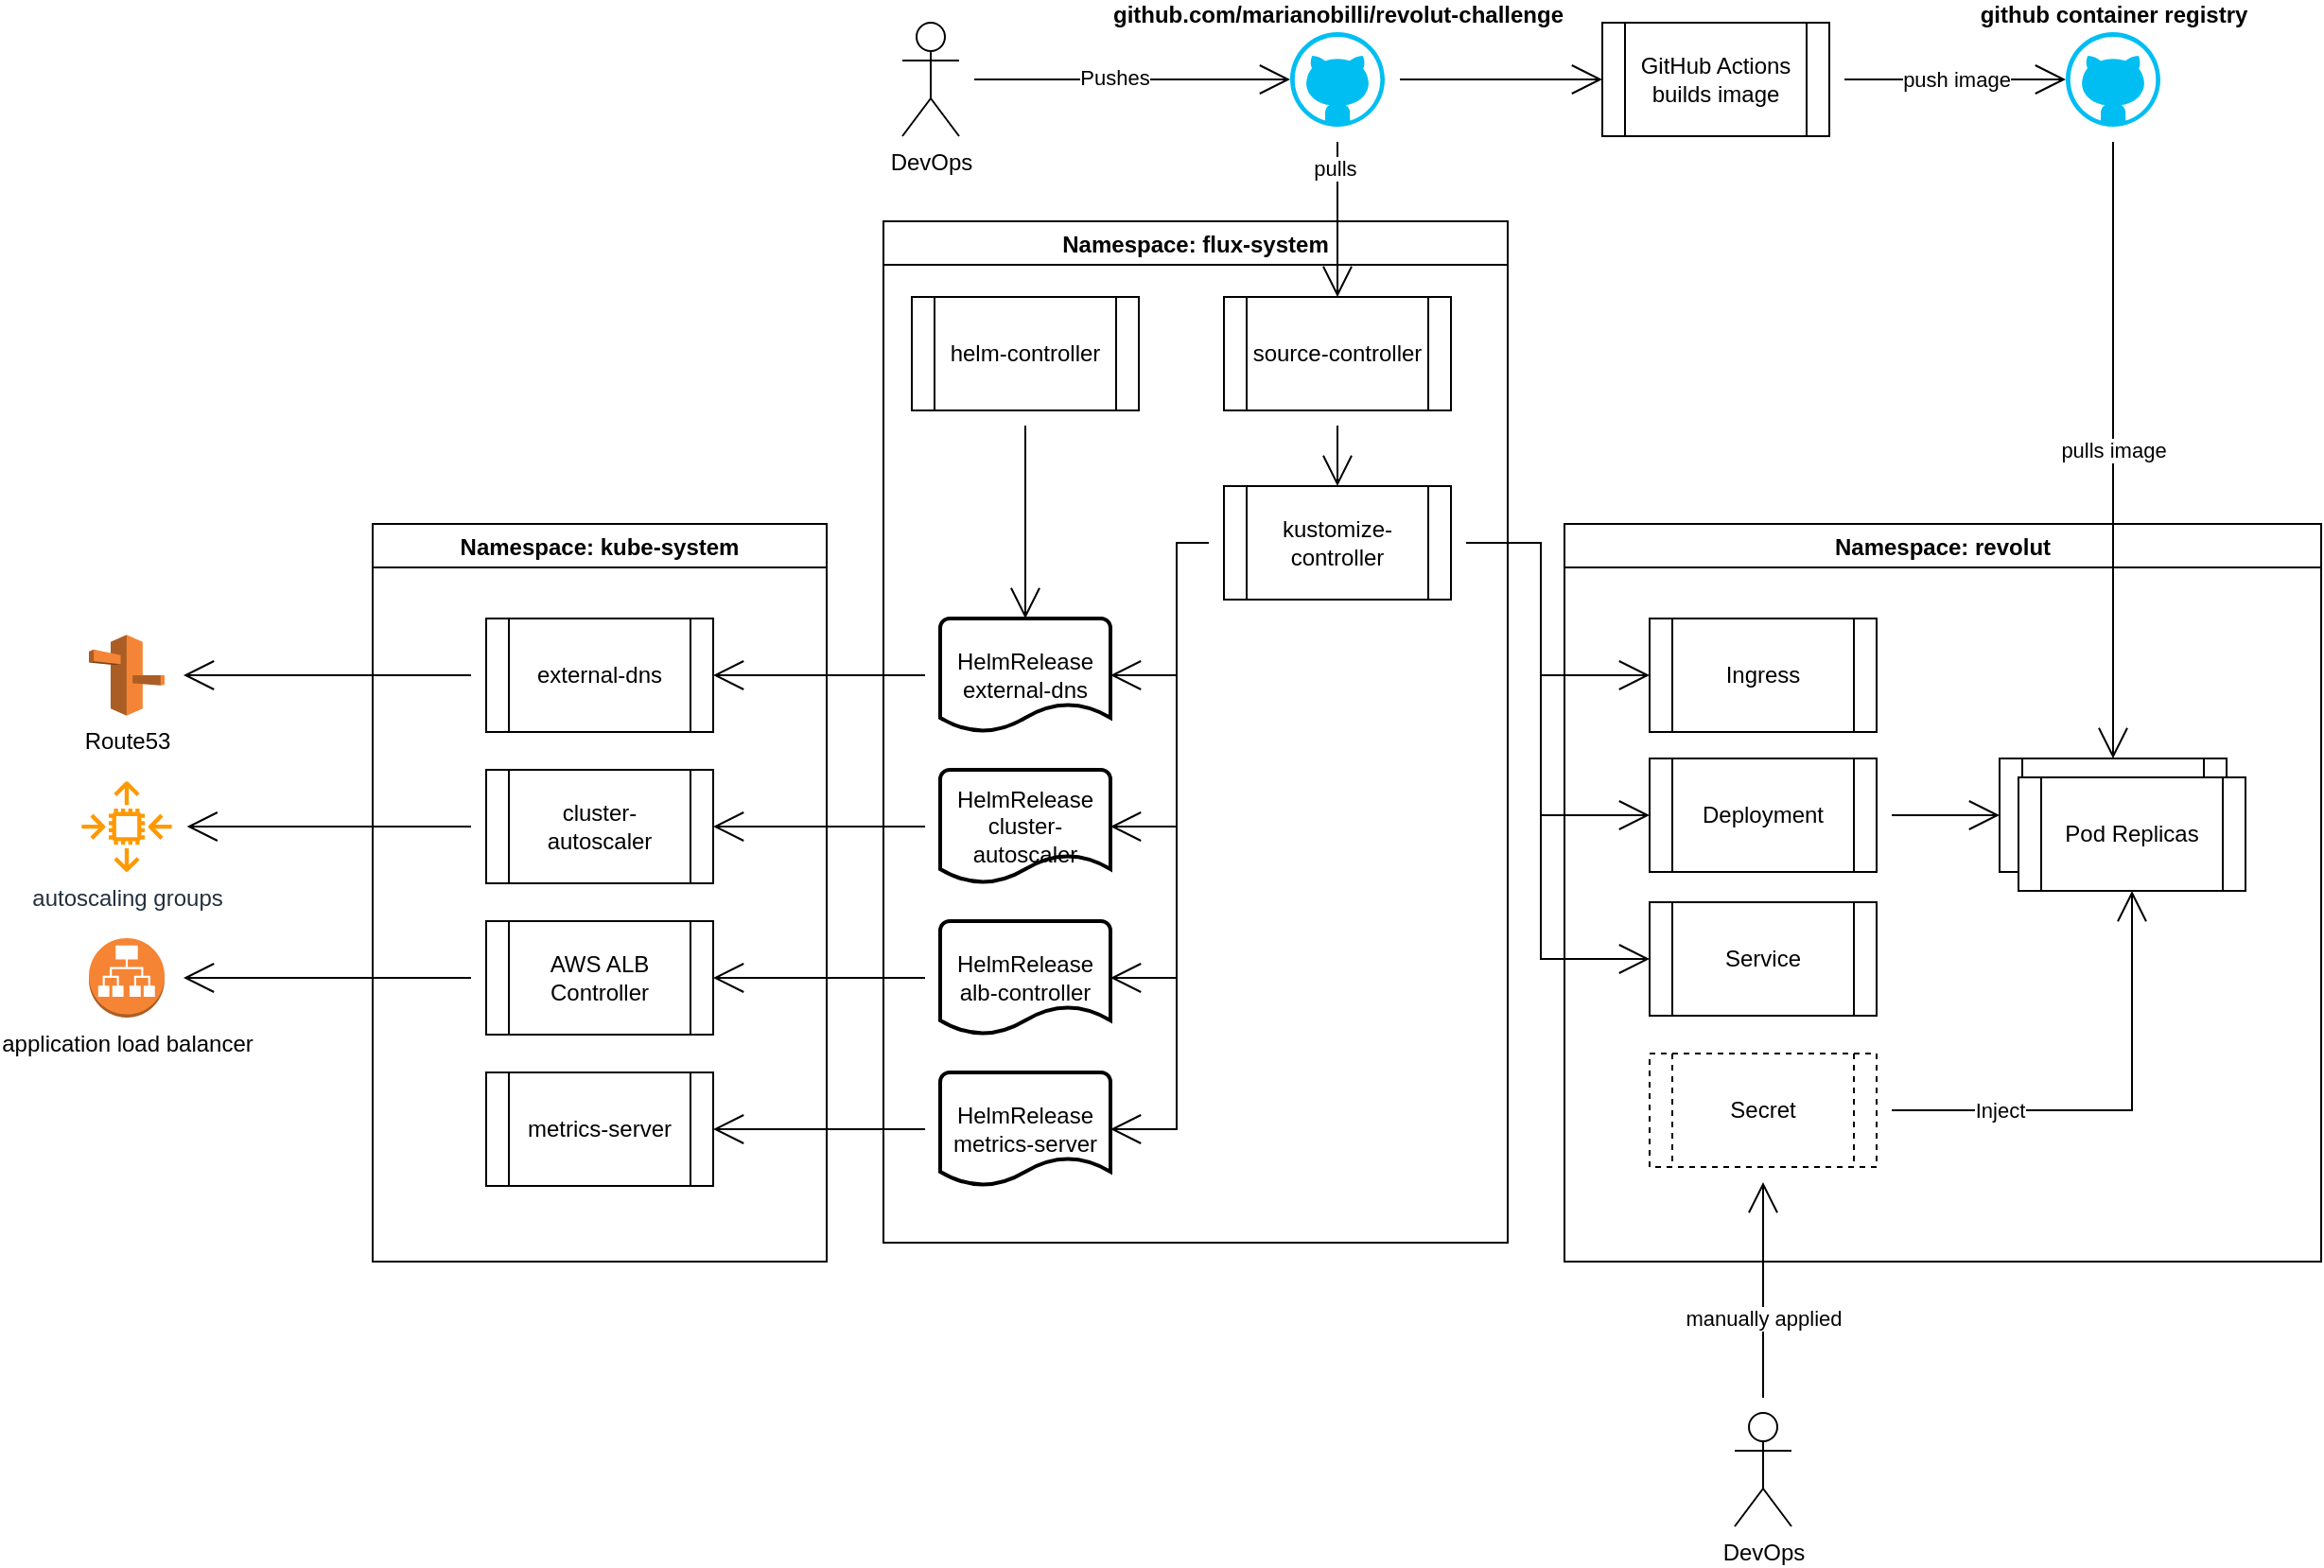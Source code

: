 <mxfile version="15.3.3" type="device"><diagram id="FotXV6lTRdq2n666umcc" name="Page-1"><mxGraphModel dx="2893" dy="1154" grid="1" gridSize="10" guides="1" tooltips="1" connect="1" arrows="1" fold="1" page="1" pageScale="1" pageWidth="827" pageHeight="1169" math="0" shadow="0"><root><mxCell id="0"/><mxCell id="1" parent="0"/><mxCell id="C6wIjKvCucH5BAOpB5hU-1" value="Namespace: kube-system" style="swimlane;hachureGap=4;pointerEvents=0;" vertex="1" parent="1"><mxGeometry x="50" y="300" width="240" height="390" as="geometry"/></mxCell><mxCell id="C6wIjKvCucH5BAOpB5hU-6" value="external-dns" style="shape=process;whiteSpace=wrap;html=1;backgroundOutline=1;hachureGap=4;pointerEvents=0;" vertex="1" parent="C6wIjKvCucH5BAOpB5hU-1"><mxGeometry x="60" y="50" width="120" height="60" as="geometry"/></mxCell><mxCell id="C6wIjKvCucH5BAOpB5hU-12" value="cluster-autoscaler" style="shape=process;whiteSpace=wrap;html=1;backgroundOutline=1;hachureGap=4;pointerEvents=0;" vertex="1" parent="C6wIjKvCucH5BAOpB5hU-1"><mxGeometry x="60" y="130" width="120" height="60" as="geometry"/></mxCell><mxCell id="C6wIjKvCucH5BAOpB5hU-13" value="AWS ALB Controller" style="shape=process;whiteSpace=wrap;html=1;backgroundOutline=1;hachureGap=4;pointerEvents=0;" vertex="1" parent="C6wIjKvCucH5BAOpB5hU-1"><mxGeometry x="60" y="210" width="120" height="60" as="geometry"/></mxCell><mxCell id="C6wIjKvCucH5BAOpB5hU-30" value="metrics-server" style="shape=process;whiteSpace=wrap;html=1;backgroundOutline=1;hachureGap=4;pointerEvents=0;" vertex="1" parent="C6wIjKvCucH5BAOpB5hU-1"><mxGeometry x="60" y="290" width="120" height="60" as="geometry"/></mxCell><mxCell id="C6wIjKvCucH5BAOpB5hU-31" value="HelmRelease&lt;br&gt;metrics-server" style="strokeWidth=2;html=1;shape=mxgraph.flowchart.document2;whiteSpace=wrap;size=0.25;hachureGap=4;pointerEvents=0;" vertex="1" parent="C6wIjKvCucH5BAOpB5hU-1"><mxGeometry x="300" y="290" width="90" height="60" as="geometry"/></mxCell><mxCell id="C6wIjKvCucH5BAOpB5hU-32" style="edgeStyle=none;curved=1;rounded=0;orthogonalLoop=1;jettySize=auto;html=1;entryX=1;entryY=0.5;entryDx=0;entryDy=0;endArrow=open;startSize=14;endSize=14;sourcePerimeterSpacing=8;targetPerimeterSpacing=8;" edge="1" parent="C6wIjKvCucH5BAOpB5hU-1" source="C6wIjKvCucH5BAOpB5hU-31" target="C6wIjKvCucH5BAOpB5hU-30"><mxGeometry relative="1" as="geometry"/></mxCell><mxCell id="C6wIjKvCucH5BAOpB5hU-2" value="Namespace: flux-system" style="swimlane;hachureGap=4;pointerEvents=0;startSize=23;" vertex="1" parent="1"><mxGeometry x="320" y="140" width="330" height="540" as="geometry"/></mxCell><mxCell id="C6wIjKvCucH5BAOpB5hU-50" style="edgeStyle=orthogonalEdgeStyle;rounded=0;orthogonalLoop=1;jettySize=auto;html=1;entryX=0.5;entryY=0;entryDx=0;entryDy=0;endArrow=open;startSize=14;endSize=14;sourcePerimeterSpacing=8;targetPerimeterSpacing=8;" edge="1" parent="C6wIjKvCucH5BAOpB5hU-2" source="C6wIjKvCucH5BAOpB5hU-3" target="C6wIjKvCucH5BAOpB5hU-49"><mxGeometry relative="1" as="geometry"/></mxCell><mxCell id="C6wIjKvCucH5BAOpB5hU-3" value="source-controller" style="shape=process;whiteSpace=wrap;html=1;backgroundOutline=1;hachureGap=4;pointerEvents=0;" vertex="1" parent="C6wIjKvCucH5BAOpB5hU-2"><mxGeometry x="180" y="40" width="120" height="60" as="geometry"/></mxCell><mxCell id="C6wIjKvCucH5BAOpB5hU-16" style="edgeStyle=none;curved=1;rounded=0;orthogonalLoop=1;jettySize=auto;html=1;entryX=0.5;entryY=0;entryDx=0;entryDy=0;entryPerimeter=0;endArrow=open;startSize=14;endSize=14;sourcePerimeterSpacing=8;targetPerimeterSpacing=8;" edge="1" parent="C6wIjKvCucH5BAOpB5hU-2" source="C6wIjKvCucH5BAOpB5hU-4" target="C6wIjKvCucH5BAOpB5hU-5"><mxGeometry relative="1" as="geometry"/></mxCell><mxCell id="C6wIjKvCucH5BAOpB5hU-4" value="helm-controller" style="shape=process;whiteSpace=wrap;html=1;backgroundOutline=1;hachureGap=4;pointerEvents=0;" vertex="1" parent="C6wIjKvCucH5BAOpB5hU-2"><mxGeometry x="15" y="40" width="120" height="60" as="geometry"/></mxCell><mxCell id="C6wIjKvCucH5BAOpB5hU-5" value="HelmRelease&lt;br&gt;external-dns" style="strokeWidth=2;html=1;shape=mxgraph.flowchart.document2;whiteSpace=wrap;size=0.25;hachureGap=4;pointerEvents=0;" vertex="1" parent="C6wIjKvCucH5BAOpB5hU-2"><mxGeometry x="30" y="210" width="90" height="60" as="geometry"/></mxCell><mxCell id="C6wIjKvCucH5BAOpB5hU-15" value="HelmRelease&lt;br&gt;cluster-autoscaler" style="strokeWidth=2;html=1;shape=mxgraph.flowchart.document2;whiteSpace=wrap;size=0.25;hachureGap=4;pointerEvents=0;" vertex="1" parent="C6wIjKvCucH5BAOpB5hU-2"><mxGeometry x="30" y="290" width="90" height="60" as="geometry"/></mxCell><mxCell id="C6wIjKvCucH5BAOpB5hU-18" value="HelmRelease&lt;br&gt;alb-controller" style="strokeWidth=2;html=1;shape=mxgraph.flowchart.document2;whiteSpace=wrap;size=0.25;hachureGap=4;pointerEvents=0;" vertex="1" parent="C6wIjKvCucH5BAOpB5hU-2"><mxGeometry x="30" y="370" width="90" height="60" as="geometry"/></mxCell><mxCell id="C6wIjKvCucH5BAOpB5hU-51" style="edgeStyle=orthogonalEdgeStyle;rounded=0;orthogonalLoop=1;jettySize=auto;html=1;entryX=1;entryY=0.5;entryDx=0;entryDy=0;entryPerimeter=0;endArrow=open;startSize=14;endSize=14;sourcePerimeterSpacing=8;targetPerimeterSpacing=8;" edge="1" parent="C6wIjKvCucH5BAOpB5hU-2" source="C6wIjKvCucH5BAOpB5hU-49" target="C6wIjKvCucH5BAOpB5hU-5"><mxGeometry relative="1" as="geometry"/></mxCell><mxCell id="C6wIjKvCucH5BAOpB5hU-52" style="edgeStyle=orthogonalEdgeStyle;rounded=0;orthogonalLoop=1;jettySize=auto;html=1;entryX=1;entryY=0.5;entryDx=0;entryDy=0;entryPerimeter=0;endArrow=open;startSize=14;endSize=14;sourcePerimeterSpacing=8;targetPerimeterSpacing=8;" edge="1" parent="C6wIjKvCucH5BAOpB5hU-2" source="C6wIjKvCucH5BAOpB5hU-49" target="C6wIjKvCucH5BAOpB5hU-15"><mxGeometry relative="1" as="geometry"/></mxCell><mxCell id="C6wIjKvCucH5BAOpB5hU-53" style="edgeStyle=orthogonalEdgeStyle;rounded=0;orthogonalLoop=1;jettySize=auto;html=1;entryX=1;entryY=0.5;entryDx=0;entryDy=0;entryPerimeter=0;endArrow=open;startSize=14;endSize=14;sourcePerimeterSpacing=8;targetPerimeterSpacing=8;" edge="1" parent="C6wIjKvCucH5BAOpB5hU-2" source="C6wIjKvCucH5BAOpB5hU-49" target="C6wIjKvCucH5BAOpB5hU-18"><mxGeometry relative="1" as="geometry"/></mxCell><mxCell id="C6wIjKvCucH5BAOpB5hU-49" value="kustomize-controller" style="shape=process;whiteSpace=wrap;html=1;backgroundOutline=1;hachureGap=4;pointerEvents=0;" vertex="1" parent="C6wIjKvCucH5BAOpB5hU-2"><mxGeometry x="180" y="140" width="120" height="60" as="geometry"/></mxCell><mxCell id="C6wIjKvCucH5BAOpB5hU-14" style="edgeStyle=none;curved=1;rounded=0;orthogonalLoop=1;jettySize=auto;html=1;entryX=1;entryY=0.5;entryDx=0;entryDy=0;endArrow=open;startSize=14;endSize=14;sourcePerimeterSpacing=8;targetPerimeterSpacing=8;" edge="1" parent="1" source="C6wIjKvCucH5BAOpB5hU-5" target="C6wIjKvCucH5BAOpB5hU-6"><mxGeometry relative="1" as="geometry"/></mxCell><mxCell id="C6wIjKvCucH5BAOpB5hU-17" style="edgeStyle=none;curved=1;rounded=0;orthogonalLoop=1;jettySize=auto;html=1;entryX=1;entryY=0.5;entryDx=0;entryDy=0;endArrow=open;startSize=14;endSize=14;sourcePerimeterSpacing=8;targetPerimeterSpacing=8;" edge="1" parent="1" source="C6wIjKvCucH5BAOpB5hU-15" target="C6wIjKvCucH5BAOpB5hU-12"><mxGeometry relative="1" as="geometry"/></mxCell><mxCell id="C6wIjKvCucH5BAOpB5hU-19" style="edgeStyle=none;curved=1;rounded=0;orthogonalLoop=1;jettySize=auto;html=1;entryX=1;entryY=0.5;entryDx=0;entryDy=0;endArrow=open;startSize=14;endSize=14;sourcePerimeterSpacing=8;targetPerimeterSpacing=8;" edge="1" parent="1" source="C6wIjKvCucH5BAOpB5hU-18" target="C6wIjKvCucH5BAOpB5hU-13"><mxGeometry relative="1" as="geometry"/></mxCell><mxCell id="C6wIjKvCucH5BAOpB5hU-21" value="pulls&amp;nbsp;" style="edgeStyle=none;curved=1;rounded=0;orthogonalLoop=1;jettySize=auto;html=1;entryX=0.5;entryY=0;entryDx=0;entryDy=0;endArrow=open;startSize=14;endSize=14;sourcePerimeterSpacing=8;targetPerimeterSpacing=8;" edge="1" parent="1" source="C6wIjKvCucH5BAOpB5hU-20" target="C6wIjKvCucH5BAOpB5hU-3"><mxGeometry x="-0.667" relative="1" as="geometry"><mxPoint as="offset"/></mxGeometry></mxCell><mxCell id="C6wIjKvCucH5BAOpB5hU-67" style="edgeStyle=orthogonalEdgeStyle;rounded=0;orthogonalLoop=1;jettySize=auto;html=1;entryX=0;entryY=0.5;entryDx=0;entryDy=0;endArrow=open;startSize=14;endSize=14;sourcePerimeterSpacing=8;targetPerimeterSpacing=8;" edge="1" parent="1" source="C6wIjKvCucH5BAOpB5hU-20" target="C6wIjKvCucH5BAOpB5hU-66"><mxGeometry relative="1" as="geometry"/></mxCell><mxCell id="C6wIjKvCucH5BAOpB5hU-20" value="&lt;b&gt;github.com/marianobilli/revolut-challenge&lt;/b&gt;" style="verticalLabelPosition=top;html=1;verticalAlign=bottom;align=center;strokeColor=none;fillColor=#00BEF2;shape=mxgraph.azure.github_code;pointerEvents=1;hachureGap=4;labelPosition=center;" vertex="1" parent="1"><mxGeometry x="535" y="40" width="50" height="50" as="geometry"/></mxCell><mxCell id="C6wIjKvCucH5BAOpB5hU-22" value="Route53" style="outlineConnect=0;dashed=0;verticalLabelPosition=bottom;verticalAlign=top;align=center;html=1;shape=mxgraph.aws3.route_53;fillColor=#F58536;gradientColor=none;hachureGap=4;pointerEvents=0;" vertex="1" parent="1"><mxGeometry x="-100" y="358.63" width="40" height="42.75" as="geometry"/></mxCell><mxCell id="C6wIjKvCucH5BAOpB5hU-23" value="" style="edgeStyle=none;curved=1;rounded=0;orthogonalLoop=1;jettySize=auto;html=1;endArrow=open;startSize=14;endSize=14;sourcePerimeterSpacing=8;targetPerimeterSpacing=8;" edge="1" parent="1" source="C6wIjKvCucH5BAOpB5hU-6"><mxGeometry x="0.259" y="-1" relative="1" as="geometry"><mxPoint x="-50" y="380" as="targetPoint"/><mxPoint as="offset"/></mxGeometry></mxCell><mxCell id="C6wIjKvCucH5BAOpB5hU-25" value="application load balancer" style="outlineConnect=0;dashed=0;verticalLabelPosition=bottom;verticalAlign=top;align=center;html=1;shape=mxgraph.aws3.application_load_balancer;fillColor=#F58534;gradientColor=none;hachureGap=4;pointerEvents=0;" vertex="1" parent="1"><mxGeometry x="-100" y="519" width="40" height="42" as="geometry"/></mxCell><mxCell id="C6wIjKvCucH5BAOpB5hU-26" style="edgeStyle=none;curved=1;rounded=0;orthogonalLoop=1;jettySize=auto;html=1;endArrow=open;startSize=14;endSize=14;sourcePerimeterSpacing=8;targetPerimeterSpacing=8;" edge="1" parent="1" source="C6wIjKvCucH5BAOpB5hU-13"><mxGeometry relative="1" as="geometry"><mxPoint x="-50" y="540" as="targetPoint"/></mxGeometry></mxCell><mxCell id="C6wIjKvCucH5BAOpB5hU-28" value="autoscaling groups" style="sketch=0;outlineConnect=0;fontColor=#232F3E;gradientColor=none;fillColor=#FF9900;strokeColor=none;dashed=0;verticalLabelPosition=bottom;verticalAlign=top;align=center;html=1;fontSize=12;fontStyle=0;aspect=fixed;pointerEvents=1;shape=mxgraph.aws4.auto_scaling2;hachureGap=4;" vertex="1" parent="1"><mxGeometry x="-104" y="436" width="48" height="48" as="geometry"/></mxCell><mxCell id="C6wIjKvCucH5BAOpB5hU-29" style="edgeStyle=none;curved=1;rounded=0;orthogonalLoop=1;jettySize=auto;html=1;endArrow=open;startSize=14;endSize=14;sourcePerimeterSpacing=8;targetPerimeterSpacing=8;" edge="1" parent="1" source="C6wIjKvCucH5BAOpB5hU-12" target="C6wIjKvCucH5BAOpB5hU-28"><mxGeometry relative="1" as="geometry"/></mxCell><mxCell id="C6wIjKvCucH5BAOpB5hU-40" value="Namespace: revolut" style="swimlane;hachureGap=4;pointerEvents=0;" vertex="1" parent="1"><mxGeometry x="680" y="300" width="400" height="390" as="geometry"/></mxCell><mxCell id="C6wIjKvCucH5BAOpB5hU-41" value="Ingress" style="shape=process;whiteSpace=wrap;html=1;backgroundOutline=1;hachureGap=4;pointerEvents=0;" vertex="1" parent="C6wIjKvCucH5BAOpB5hU-40"><mxGeometry x="45" y="50" width="120" height="60" as="geometry"/></mxCell><mxCell id="C6wIjKvCucH5BAOpB5hU-47" style="edgeStyle=none;curved=1;rounded=0;orthogonalLoop=1;jettySize=auto;html=1;entryX=0;entryY=0.5;entryDx=0;entryDy=0;endArrow=open;startSize=14;endSize=14;sourcePerimeterSpacing=8;targetPerimeterSpacing=8;" edge="1" parent="C6wIjKvCucH5BAOpB5hU-40" source="C6wIjKvCucH5BAOpB5hU-42" target="C6wIjKvCucH5BAOpB5hU-45"><mxGeometry relative="1" as="geometry"/></mxCell><mxCell id="C6wIjKvCucH5BAOpB5hU-42" value="Deployment" style="shape=process;whiteSpace=wrap;html=1;backgroundOutline=1;hachureGap=4;pointerEvents=0;" vertex="1" parent="C6wIjKvCucH5BAOpB5hU-40"><mxGeometry x="45" y="124" width="120" height="60" as="geometry"/></mxCell><mxCell id="C6wIjKvCucH5BAOpB5hU-43" value="Service" style="shape=process;whiteSpace=wrap;html=1;backgroundOutline=1;hachureGap=4;pointerEvents=0;" vertex="1" parent="C6wIjKvCucH5BAOpB5hU-40"><mxGeometry x="45" y="200" width="120" height="60" as="geometry"/></mxCell><mxCell id="C6wIjKvCucH5BAOpB5hU-48" value="Inject" style="edgeStyle=orthogonalEdgeStyle;rounded=0;orthogonalLoop=1;jettySize=auto;html=1;entryX=0.5;entryY=1;entryDx=0;entryDy=0;endArrow=open;startSize=14;endSize=14;sourcePerimeterSpacing=8;targetPerimeterSpacing=8;" edge="1" parent="C6wIjKvCucH5BAOpB5hU-40" source="C6wIjKvCucH5BAOpB5hU-44" target="C6wIjKvCucH5BAOpB5hU-46"><mxGeometry x="-0.531" relative="1" as="geometry"><mxPoint as="offset"/></mxGeometry></mxCell><mxCell id="C6wIjKvCucH5BAOpB5hU-44" value="Secret" style="shape=process;whiteSpace=wrap;html=1;backgroundOutline=1;hachureGap=4;pointerEvents=0;dashed=1;" vertex="1" parent="C6wIjKvCucH5BAOpB5hU-40"><mxGeometry x="45" y="280" width="120" height="60" as="geometry"/></mxCell><mxCell id="C6wIjKvCucH5BAOpB5hU-45" value="" style="shape=process;whiteSpace=wrap;html=1;backgroundOutline=1;hachureGap=4;pointerEvents=0;" vertex="1" parent="C6wIjKvCucH5BAOpB5hU-40"><mxGeometry x="230" y="124" width="120" height="60" as="geometry"/></mxCell><mxCell id="C6wIjKvCucH5BAOpB5hU-46" value="Pod Replicas" style="shape=process;whiteSpace=wrap;html=1;backgroundOutline=1;hachureGap=4;pointerEvents=0;" vertex="1" parent="C6wIjKvCucH5BAOpB5hU-40"><mxGeometry x="240" y="134" width="120" height="60" as="geometry"/></mxCell><mxCell id="C6wIjKvCucH5BAOpB5hU-54" style="edgeStyle=orthogonalEdgeStyle;rounded=0;orthogonalLoop=1;jettySize=auto;html=1;entryX=1;entryY=0.5;entryDx=0;entryDy=0;entryPerimeter=0;endArrow=open;startSize=14;endSize=14;sourcePerimeterSpacing=8;targetPerimeterSpacing=8;" edge="1" parent="1" source="C6wIjKvCucH5BAOpB5hU-49" target="C6wIjKvCucH5BAOpB5hU-31"><mxGeometry relative="1" as="geometry"/></mxCell><mxCell id="C6wIjKvCucH5BAOpB5hU-55" style="edgeStyle=orthogonalEdgeStyle;rounded=0;orthogonalLoop=1;jettySize=auto;html=1;entryX=0;entryY=0.5;entryDx=0;entryDy=0;endArrow=open;startSize=14;endSize=14;sourcePerimeterSpacing=8;targetPerimeterSpacing=8;" edge="1" parent="1" source="C6wIjKvCucH5BAOpB5hU-49" target="C6wIjKvCucH5BAOpB5hU-41"><mxGeometry relative="1" as="geometry"/></mxCell><mxCell id="C6wIjKvCucH5BAOpB5hU-56" style="edgeStyle=orthogonalEdgeStyle;rounded=0;orthogonalLoop=1;jettySize=auto;html=1;entryX=0;entryY=0.5;entryDx=0;entryDy=0;endArrow=open;startSize=14;endSize=14;sourcePerimeterSpacing=8;targetPerimeterSpacing=8;" edge="1" parent="1" source="C6wIjKvCucH5BAOpB5hU-49" target="C6wIjKvCucH5BAOpB5hU-42"><mxGeometry relative="1" as="geometry"/></mxCell><mxCell id="C6wIjKvCucH5BAOpB5hU-57" style="edgeStyle=orthogonalEdgeStyle;rounded=0;orthogonalLoop=1;jettySize=auto;html=1;entryX=0;entryY=0.5;entryDx=0;entryDy=0;endArrow=open;startSize=14;endSize=14;sourcePerimeterSpacing=8;targetPerimeterSpacing=8;" edge="1" parent="1" source="C6wIjKvCucH5BAOpB5hU-49" target="C6wIjKvCucH5BAOpB5hU-43"><mxGeometry relative="1" as="geometry"/></mxCell><mxCell id="C6wIjKvCucH5BAOpB5hU-60" value="manually applied" style="edgeStyle=orthogonalEdgeStyle;rounded=0;orthogonalLoop=1;jettySize=auto;html=1;endArrow=open;startSize=14;endSize=14;sourcePerimeterSpacing=8;targetPerimeterSpacing=8;" edge="1" parent="1" source="C6wIjKvCucH5BAOpB5hU-59" target="C6wIjKvCucH5BAOpB5hU-44"><mxGeometry x="-0.263" relative="1" as="geometry"><mxPoint as="offset"/></mxGeometry></mxCell><mxCell id="C6wIjKvCucH5BAOpB5hU-59" value="DevOps" style="shape=umlActor;verticalLabelPosition=bottom;verticalAlign=top;html=1;outlineConnect=0;hachureGap=4;pointerEvents=0;" vertex="1" parent="1"><mxGeometry x="770" y="770" width="30" height="60" as="geometry"/></mxCell><mxCell id="C6wIjKvCucH5BAOpB5hU-63" style="edgeStyle=orthogonalEdgeStyle;rounded=0;orthogonalLoop=1;jettySize=auto;html=1;entryX=0;entryY=0.5;entryDx=0;entryDy=0;entryPerimeter=0;endArrow=open;startSize=14;endSize=14;sourcePerimeterSpacing=8;targetPerimeterSpacing=8;" edge="1" parent="1" source="C6wIjKvCucH5BAOpB5hU-62" target="C6wIjKvCucH5BAOpB5hU-20"><mxGeometry relative="1" as="geometry"/></mxCell><mxCell id="C6wIjKvCucH5BAOpB5hU-65" value="Pushes" style="edgeLabel;html=1;align=center;verticalAlign=middle;resizable=0;points=[];" vertex="1" connectable="0" parent="C6wIjKvCucH5BAOpB5hU-63"><mxGeometry x="-0.114" y="1" relative="1" as="geometry"><mxPoint as="offset"/></mxGeometry></mxCell><mxCell id="C6wIjKvCucH5BAOpB5hU-62" value="DevOps" style="shape=umlActor;verticalLabelPosition=bottom;verticalAlign=top;html=1;outlineConnect=0;hachureGap=4;pointerEvents=0;" vertex="1" parent="1"><mxGeometry x="330" y="35" width="30" height="60" as="geometry"/></mxCell><mxCell id="C6wIjKvCucH5BAOpB5hU-69" value="push image" style="edgeStyle=orthogonalEdgeStyle;rounded=0;orthogonalLoop=1;jettySize=auto;html=1;entryX=0;entryY=0.5;entryDx=0;entryDy=0;entryPerimeter=0;endArrow=open;startSize=14;endSize=14;sourcePerimeterSpacing=8;targetPerimeterSpacing=8;" edge="1" parent="1" source="C6wIjKvCucH5BAOpB5hU-66" target="C6wIjKvCucH5BAOpB5hU-68"><mxGeometry relative="1" as="geometry"/></mxCell><mxCell id="C6wIjKvCucH5BAOpB5hU-66" value="GitHub Actions builds image" style="shape=process;whiteSpace=wrap;html=1;backgroundOutline=1;hachureGap=4;pointerEvents=0;" vertex="1" parent="1"><mxGeometry x="700" y="35" width="120" height="60" as="geometry"/></mxCell><mxCell id="C6wIjKvCucH5BAOpB5hU-70" value="pulls image" style="edgeStyle=orthogonalEdgeStyle;rounded=0;orthogonalLoop=1;jettySize=auto;html=1;entryX=0.5;entryY=0;entryDx=0;entryDy=0;endArrow=open;startSize=14;endSize=14;sourcePerimeterSpacing=8;targetPerimeterSpacing=8;" edge="1" parent="1" source="C6wIjKvCucH5BAOpB5hU-68" target="C6wIjKvCucH5BAOpB5hU-45"><mxGeometry relative="1" as="geometry"/></mxCell><mxCell id="C6wIjKvCucH5BAOpB5hU-68" value="&lt;b&gt;github container registry&lt;/b&gt;" style="verticalLabelPosition=top;html=1;verticalAlign=bottom;align=center;strokeColor=none;fillColor=#00BEF2;shape=mxgraph.azure.github_code;pointerEvents=1;hachureGap=4;labelPosition=center;" vertex="1" parent="1"><mxGeometry x="945" y="40" width="50" height="50" as="geometry"/></mxCell></root></mxGraphModel></diagram></mxfile>